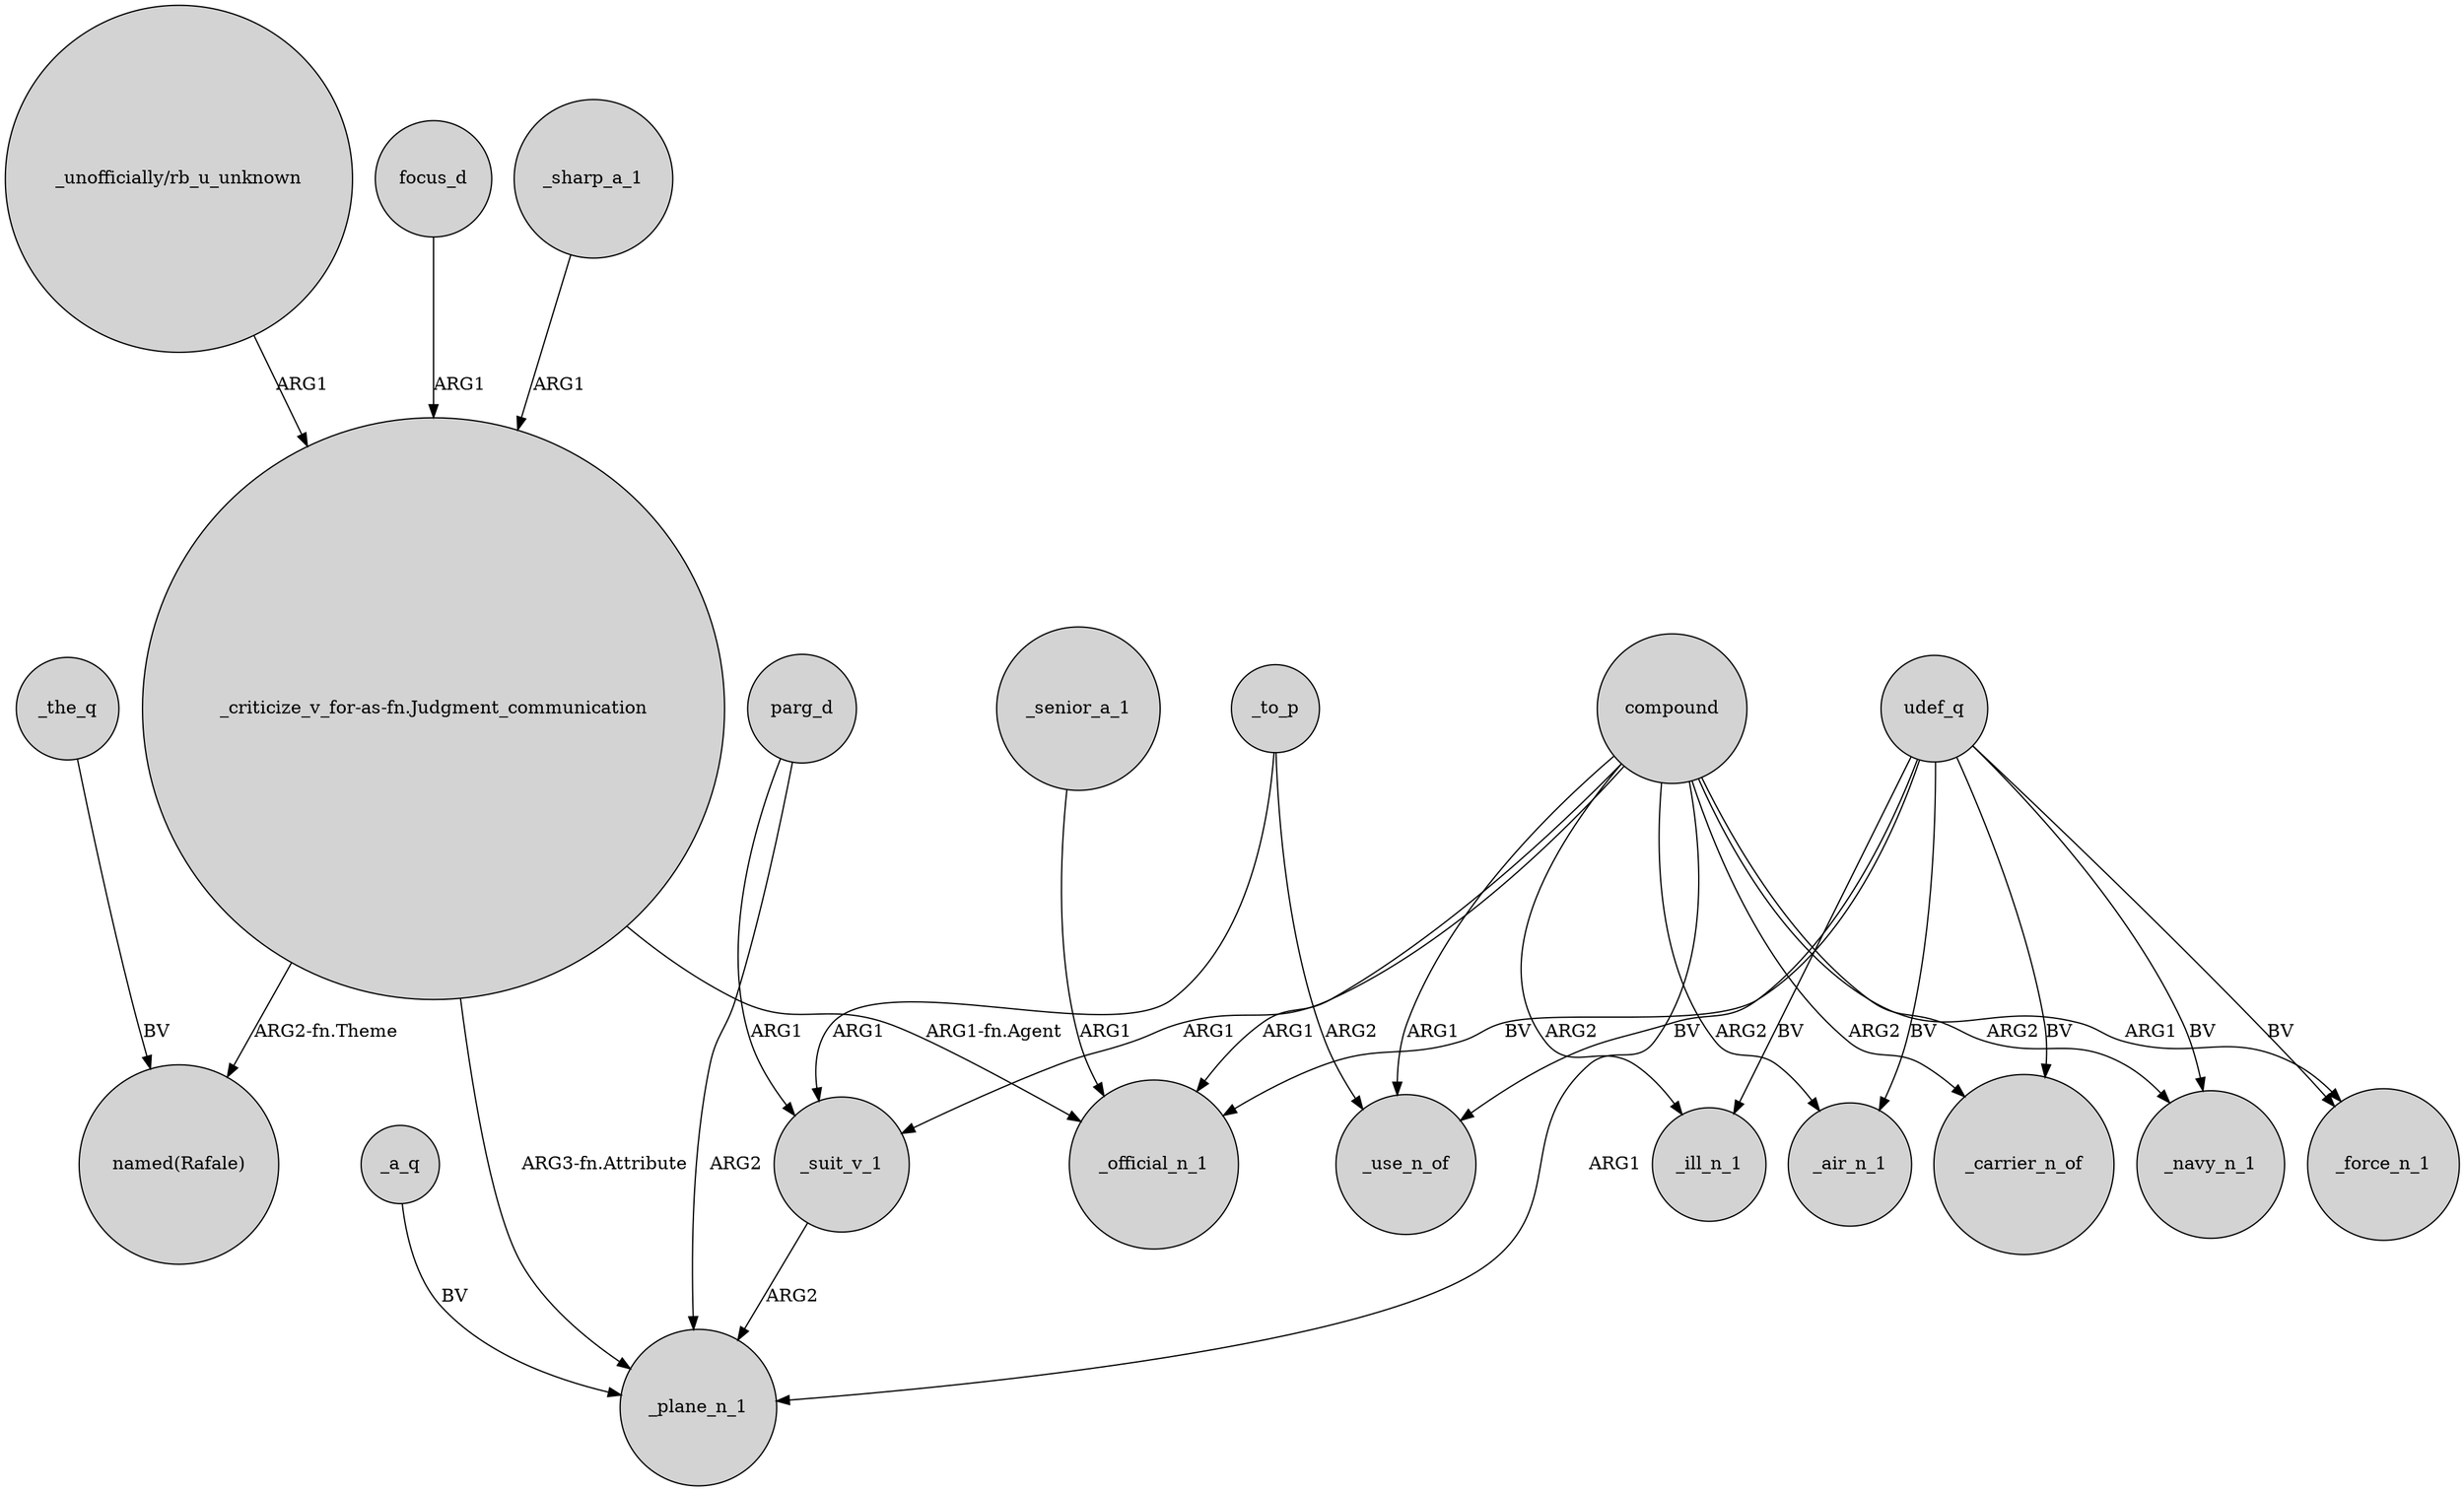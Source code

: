 digraph {
	node [shape=circle style=filled]
	udef_q -> _air_n_1 [label=BV]
	_a_q -> _plane_n_1 [label=BV]
	"_unofficially/rb_u_unknown" -> "_criticize_v_for-as-fn.Judgment_communication" [label=ARG1]
	udef_q -> _force_n_1 [label=BV]
	_suit_v_1 -> _plane_n_1 [label=ARG2]
	compound -> _navy_n_1 [label=ARG2]
	compound -> _force_n_1 [label=ARG1]
	udef_q -> _use_n_of [label=BV]
	"_criticize_v_for-as-fn.Judgment_communication" -> "named(Rafale)" [label="ARG2-fn.Theme"]
	compound -> _suit_v_1 [label=ARG1]
	compound -> _use_n_of [label=ARG1]
	_to_p -> _suit_v_1 [label=ARG1]
	"_criticize_v_for-as-fn.Judgment_communication" -> _official_n_1 [label="ARG1-fn.Agent"]
	compound -> _plane_n_1 [label=ARG1]
	parg_d -> _plane_n_1 [label=ARG2]
	udef_q -> _navy_n_1 [label=BV]
	udef_q -> _ill_n_1 [label=BV]
	compound -> _carrier_n_of [label=ARG2]
	parg_d -> _suit_v_1 [label=ARG1]
	focus_d -> "_criticize_v_for-as-fn.Judgment_communication" [label=ARG1]
	udef_q -> _official_n_1 [label=BV]
	_to_p -> _use_n_of [label=ARG2]
	compound -> _air_n_1 [label=ARG2]
	_senior_a_1 -> _official_n_1 [label=ARG1]
	compound -> _official_n_1 [label=ARG1]
	"_criticize_v_for-as-fn.Judgment_communication" -> _plane_n_1 [label="ARG3-fn.Attribute"]
	udef_q -> _carrier_n_of [label=BV]
	_the_q -> "named(Rafale)" [label=BV]
	_sharp_a_1 -> "_criticize_v_for-as-fn.Judgment_communication" [label=ARG1]
	compound -> _ill_n_1 [label=ARG2]
}
